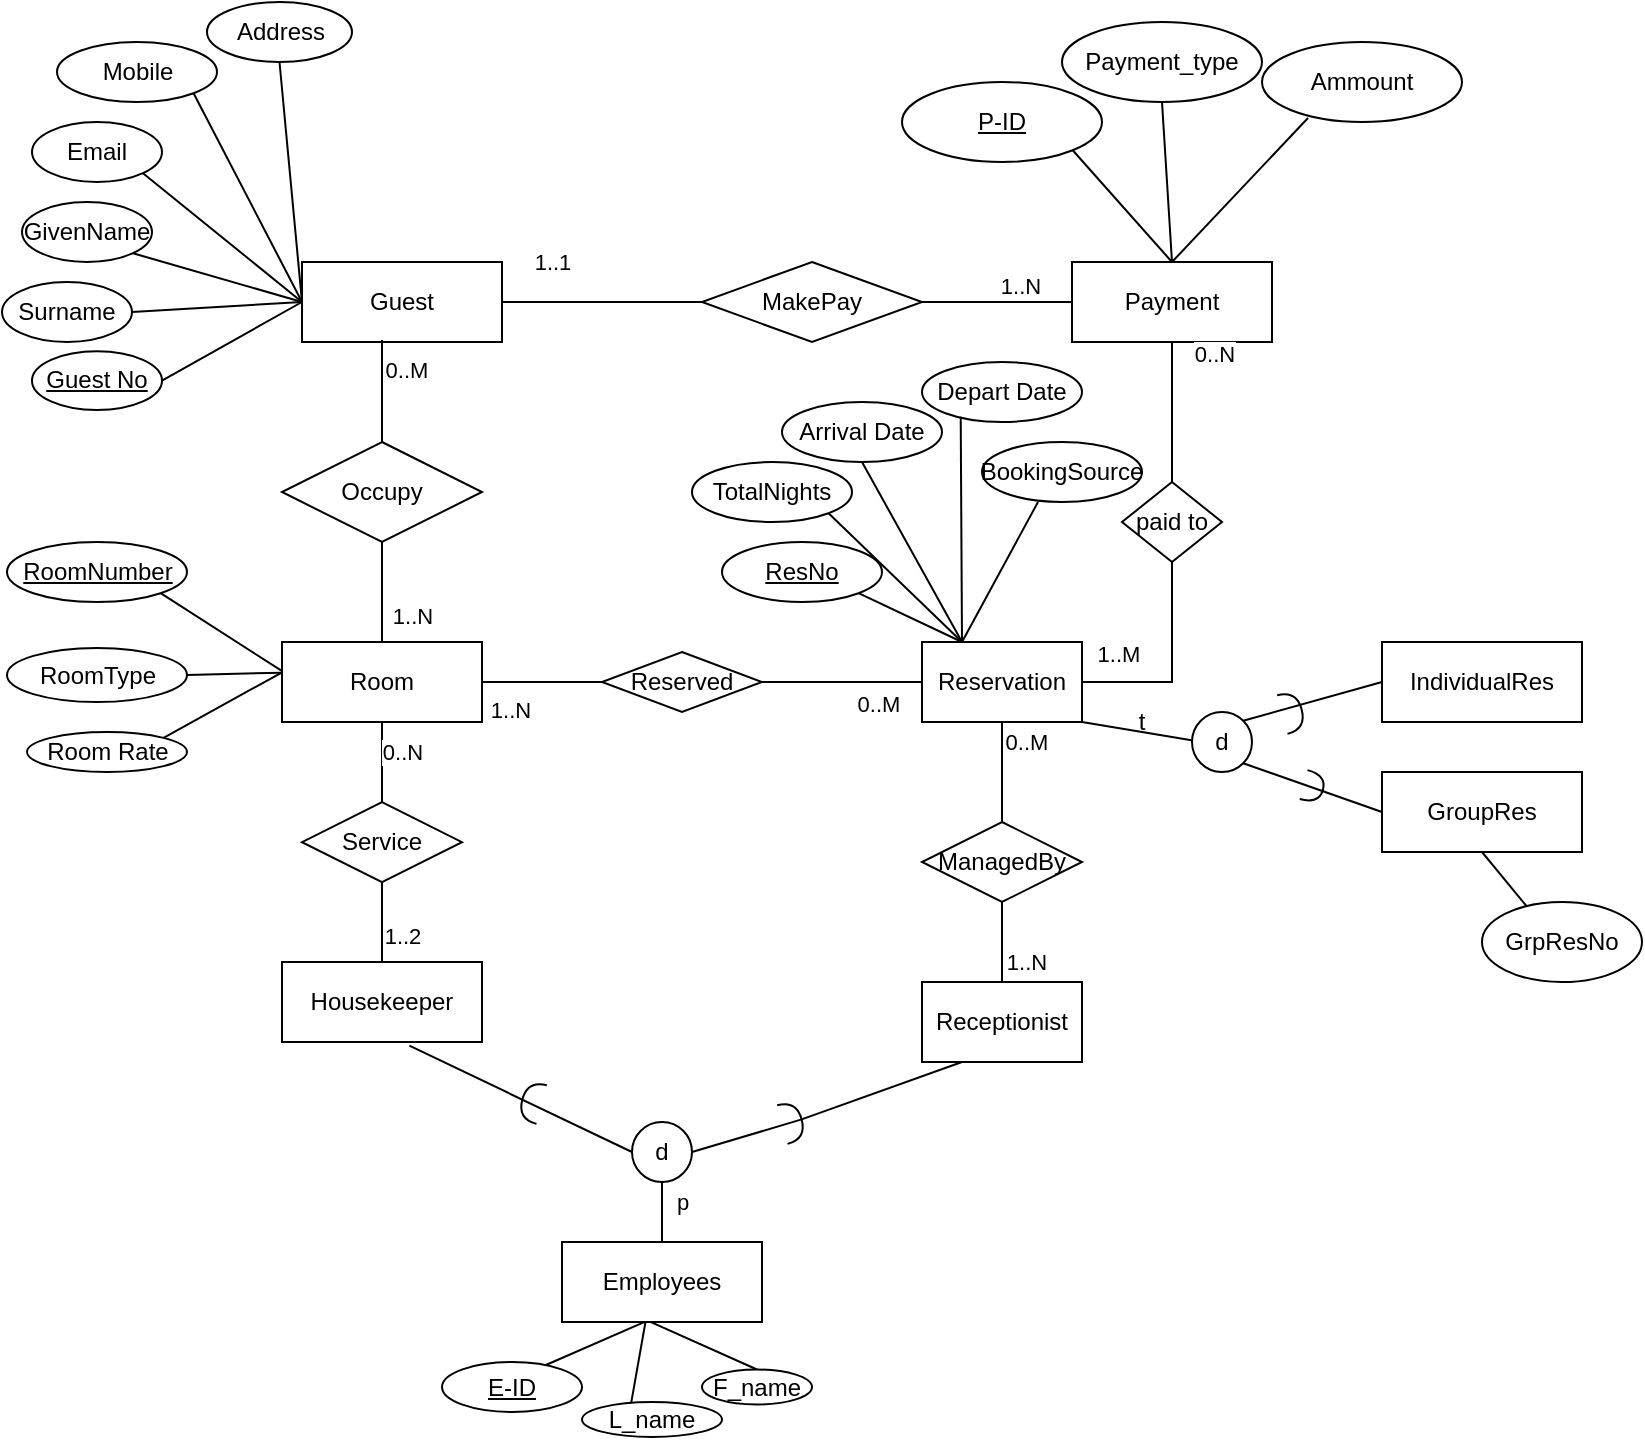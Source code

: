 <mxfile version="15.4.0" type="device"><diagram id="R2lEEEUBdFMjLlhIrx00" name="Page-1"><mxGraphModel dx="214" dy="725" grid="1" gridSize="10" guides="1" tooltips="1" connect="1" arrows="1" fold="1" page="1" pageScale="1" pageWidth="850" pageHeight="1100" math="0" shadow="0" extFonts="Permanent Marker^https://fonts.googleapis.com/css?family=Permanent+Marker"><root><mxCell id="0"/><mxCell id="1" parent="0"/><mxCell id="tNPbJAiT7QjuaDCmtLau-1" value="Guest" style="whiteSpace=wrap;html=1;align=center;" parent="1" vertex="1"><mxGeometry x="160" y="190" width="100" height="40" as="geometry"/></mxCell><mxCell id="tNPbJAiT7QjuaDCmtLau-2" value="Guest No" style="ellipse;whiteSpace=wrap;html=1;align=center;fontStyle=4;" parent="1" vertex="1"><mxGeometry x="25" y="234.67" width="65" height="29.33" as="geometry"/></mxCell><mxCell id="tNPbJAiT7QjuaDCmtLau-3" value="GivenName" style="ellipse;whiteSpace=wrap;html=1;align=center;" parent="1" vertex="1"><mxGeometry x="20" y="160" width="65" height="30" as="geometry"/></mxCell><mxCell id="tNPbJAiT7QjuaDCmtLau-4" value="Surname" style="ellipse;whiteSpace=wrap;html=1;align=center;" parent="1" vertex="1"><mxGeometry x="10" y="200" width="65" height="30" as="geometry"/></mxCell><mxCell id="tNPbJAiT7QjuaDCmtLau-6" value="Mobile" style="ellipse;whiteSpace=wrap;html=1;align=center;" parent="1" vertex="1"><mxGeometry x="37.5" y="80" width="80" height="30" as="geometry"/></mxCell><mxCell id="tNPbJAiT7QjuaDCmtLau-7" value="Email" style="ellipse;whiteSpace=wrap;html=1;align=center;" parent="1" vertex="1"><mxGeometry x="25" y="120" width="65" height="30" as="geometry"/></mxCell><mxCell id="tNPbJAiT7QjuaDCmtLau-11" value="" style="endArrow=none;html=1;entryX=1;entryY=1;entryDx=0;entryDy=0;exitX=0;exitY=0.5;exitDx=0;exitDy=0;" parent="1" source="tNPbJAiT7QjuaDCmtLau-1" target="tNPbJAiT7QjuaDCmtLau-6" edge="1"><mxGeometry width="50" height="50" relative="1" as="geometry"><mxPoint x="200" y="190" as="sourcePoint"/><mxPoint x="260" y="90" as="targetPoint"/></mxGeometry></mxCell><mxCell id="tNPbJAiT7QjuaDCmtLau-12" value="" style="endArrow=none;html=1;entryX=1;entryY=1;entryDx=0;entryDy=0;exitX=0;exitY=0.5;exitDx=0;exitDy=0;" parent="1" source="tNPbJAiT7QjuaDCmtLau-1" target="tNPbJAiT7QjuaDCmtLau-7" edge="1"><mxGeometry width="50" height="50" relative="1" as="geometry"><mxPoint x="200" y="190" as="sourcePoint"/><mxPoint x="210" y="70" as="targetPoint"/></mxGeometry></mxCell><mxCell id="tNPbJAiT7QjuaDCmtLau-14" value="" style="endArrow=none;html=1;entryX=1;entryY=0.5;entryDx=0;entryDy=0;exitX=0;exitY=0.5;exitDx=0;exitDy=0;" parent="1" source="tNPbJAiT7QjuaDCmtLau-1" target="tNPbJAiT7QjuaDCmtLau-2" edge="1"><mxGeometry width="50" height="50" relative="1" as="geometry"><mxPoint x="160" y="210" as="sourcePoint"/><mxPoint x="450" y="290" as="targetPoint"/></mxGeometry></mxCell><mxCell id="tNPbJAiT7QjuaDCmtLau-15" value="Payment" style="whiteSpace=wrap;html=1;align=center;" parent="1" vertex="1"><mxGeometry x="545" y="190" width="100" height="40" as="geometry"/></mxCell><mxCell id="tNPbJAiT7QjuaDCmtLau-16" value="Reservation" style="whiteSpace=wrap;html=1;align=center;" parent="1" vertex="1"><mxGeometry x="470" y="380" width="80" height="40" as="geometry"/></mxCell><mxCell id="tNPbJAiT7QjuaDCmtLau-17" value="Room" style="whiteSpace=wrap;html=1;align=center;" parent="1" vertex="1"><mxGeometry x="150" y="380" width="100" height="40" as="geometry"/></mxCell><mxCell id="tNPbJAiT7QjuaDCmtLau-19" value="Receptionist" style="whiteSpace=wrap;html=1;align=center;" parent="1" vertex="1"><mxGeometry x="470" y="550" width="80" height="40" as="geometry"/></mxCell><mxCell id="tNPbJAiT7QjuaDCmtLau-20" value="ResNo" style="ellipse;whiteSpace=wrap;html=1;align=center;fontStyle=4;" parent="1" vertex="1"><mxGeometry x="370" y="330" width="80" height="30" as="geometry"/></mxCell><mxCell id="tNPbJAiT7QjuaDCmtLau-21" value="Arrival Date" style="ellipse;whiteSpace=wrap;html=1;align=center;" parent="1" vertex="1"><mxGeometry x="400" y="260" width="80" height="30" as="geometry"/></mxCell><mxCell id="tNPbJAiT7QjuaDCmtLau-22" value="Depart Date" style="ellipse;whiteSpace=wrap;html=1;align=center;" parent="1" vertex="1"><mxGeometry x="470" y="240" width="80" height="30" as="geometry"/></mxCell><mxCell id="tNPbJAiT7QjuaDCmtLau-24" value="Payment_type" style="ellipse;whiteSpace=wrap;html=1;align=center;" parent="1" vertex="1"><mxGeometry x="540" y="70" width="100" height="40" as="geometry"/></mxCell><mxCell id="tNPbJAiT7QjuaDCmtLau-25" value="" style="endArrow=none;html=1;exitX=0.5;exitY=0;exitDx=0;exitDy=0;entryX=0.5;entryY=1;entryDx=0;entryDy=0;" parent="1" source="tNPbJAiT7QjuaDCmtLau-15" target="tNPbJAiT7QjuaDCmtLau-24" edge="1"><mxGeometry width="50" height="50" relative="1" as="geometry"><mxPoint x="580" y="180" as="sourcePoint"/><mxPoint x="630" y="130" as="targetPoint"/></mxGeometry></mxCell><mxCell id="tNPbJAiT7QjuaDCmtLau-26" value="" style="endArrow=none;html=1;entryX=1;entryY=1;entryDx=0;entryDy=0;exitX=0.5;exitY=0;exitDx=0;exitDy=0;" parent="1" source="tNPbJAiT7QjuaDCmtLau-15" target="tNPbJAiT7QjuaDCmtLau-227" edge="1"><mxGeometry width="50" height="50" relative="1" as="geometry"><mxPoint x="520" y="190" as="sourcePoint"/><mxPoint x="551.73" y="132.12" as="targetPoint"/></mxGeometry></mxCell><mxCell id="tNPbJAiT7QjuaDCmtLau-27" value="" style="endArrow=none;html=1;entryX=1;entryY=1;entryDx=0;entryDy=0;exitX=0.25;exitY=0;exitDx=0;exitDy=0;" parent="1" source="tNPbJAiT7QjuaDCmtLau-16" target="tNPbJAiT7QjuaDCmtLau-20" edge="1"><mxGeometry width="50" height="50" relative="1" as="geometry"><mxPoint x="400" y="410" as="sourcePoint"/><mxPoint x="450" y="360" as="targetPoint"/></mxGeometry></mxCell><mxCell id="tNPbJAiT7QjuaDCmtLau-28" value="" style="endArrow=none;html=1;exitX=0.25;exitY=0;exitDx=0;exitDy=0;entryX=0.5;entryY=1;entryDx=0;entryDy=0;" parent="1" source="tNPbJAiT7QjuaDCmtLau-16" target="tNPbJAiT7QjuaDCmtLau-21" edge="1"><mxGeometry width="50" height="50" relative="1" as="geometry"><mxPoint x="400" y="410" as="sourcePoint"/><mxPoint x="489" y="300" as="targetPoint"/></mxGeometry></mxCell><mxCell id="tNPbJAiT7QjuaDCmtLau-29" value="" style="endArrow=none;html=1;entryX=0.242;entryY=0.914;entryDx=0;entryDy=0;entryPerimeter=0;exitX=0.25;exitY=0;exitDx=0;exitDy=0;" parent="1" source="tNPbJAiT7QjuaDCmtLau-16" target="tNPbJAiT7QjuaDCmtLau-22" edge="1"><mxGeometry width="50" height="50" relative="1" as="geometry"><mxPoint x="500" y="370" as="sourcePoint"/><mxPoint x="450" y="360" as="targetPoint"/></mxGeometry></mxCell><mxCell id="tNPbJAiT7QjuaDCmtLau-30" value="" style="endArrow=none;html=1;exitX=0.25;exitY=0;exitDx=0;exitDy=0;entryX=1;entryY=1;entryDx=0;entryDy=0;" parent="1" source="tNPbJAiT7QjuaDCmtLau-16" target="tNPbJAiT7QjuaDCmtLau-31" edge="1"><mxGeometry width="50" height="50" relative="1" as="geometry"><mxPoint x="400" y="410" as="sourcePoint"/><mxPoint x="450" y="310" as="targetPoint"/></mxGeometry></mxCell><mxCell id="tNPbJAiT7QjuaDCmtLau-31" value="TotalNights" style="ellipse;whiteSpace=wrap;html=1;align=center;" parent="1" vertex="1"><mxGeometry x="355" y="290" width="80" height="30" as="geometry"/></mxCell><mxCell id="tNPbJAiT7QjuaDCmtLau-33" value="Reserved" style="rhombus;whiteSpace=wrap;html=1;" parent="1" vertex="1"><mxGeometry x="310" y="385" width="80" height="30" as="geometry"/></mxCell><mxCell id="tNPbJAiT7QjuaDCmtLau-34" value="" style="endArrow=none;html=1;exitX=1;exitY=0.5;exitDx=0;exitDy=0;entryX=0;entryY=0.5;entryDx=0;entryDy=0;" parent="1" source="tNPbJAiT7QjuaDCmtLau-33" target="tNPbJAiT7QjuaDCmtLau-16" edge="1"><mxGeometry width="50" height="50" relative="1" as="geometry"><mxPoint x="395" y="399" as="sourcePoint"/><mxPoint x="465" y="399.41" as="targetPoint"/></mxGeometry></mxCell><mxCell id="tNPbJAiT7QjuaDCmtLau-38" value="" style="endArrow=none;html=1;entryX=0;entryY=0.5;entryDx=0;entryDy=0;exitX=1;exitY=0.5;exitDx=0;exitDy=0;" parent="1" source="tNPbJAiT7QjuaDCmtLau-17" target="tNPbJAiT7QjuaDCmtLau-33" edge="1"><mxGeometry width="50" height="50" relative="1" as="geometry"><mxPoint x="250" y="435" as="sourcePoint"/><mxPoint x="300" y="385" as="targetPoint"/></mxGeometry></mxCell><mxCell id="tNPbJAiT7QjuaDCmtLau-39" value="RoomNumber" style="ellipse;whiteSpace=wrap;html=1;align=center;fontStyle=4;" parent="1" vertex="1"><mxGeometry x="12.5" y="330" width="90" height="30" as="geometry"/></mxCell><mxCell id="tNPbJAiT7QjuaDCmtLau-42" value="Room Rate" style="ellipse;whiteSpace=wrap;html=1;align=center;" parent="1" vertex="1"><mxGeometry x="22.5" y="425" width="80" height="20" as="geometry"/></mxCell><mxCell id="tNPbJAiT7QjuaDCmtLau-43" value="" style="endArrow=none;html=1;entryX=1;entryY=0;entryDx=0;entryDy=0;exitX=0.003;exitY=0.375;exitDx=0;exitDy=0;exitPerimeter=0;" parent="1" source="tNPbJAiT7QjuaDCmtLau-17" target="tNPbJAiT7QjuaDCmtLau-42" edge="1"><mxGeometry width="50" height="50" relative="1" as="geometry"><mxPoint x="200" y="420" as="sourcePoint"/><mxPoint x="110" y="400" as="targetPoint"/></mxGeometry></mxCell><mxCell id="tNPbJAiT7QjuaDCmtLau-44" value="" style="endArrow=none;html=1;entryX=-0.003;entryY=0.358;entryDx=0;entryDy=0;exitX=1;exitY=1;exitDx=0;exitDy=0;entryPerimeter=0;" parent="1" source="tNPbJAiT7QjuaDCmtLau-39" target="tNPbJAiT7QjuaDCmtLau-17" edge="1"><mxGeometry width="50" height="50" relative="1" as="geometry"><mxPoint x="110" y="460" as="sourcePoint"/><mxPoint x="200" y="420" as="targetPoint"/></mxGeometry></mxCell><mxCell id="tNPbJAiT7QjuaDCmtLau-81" value="" style="endArrow=none;html=1;exitX=1;exitY=0.5;exitDx=0;exitDy=0;entryX=0;entryY=0.5;entryDx=0;entryDy=0;" parent="1" source="tNPbJAiT7QjuaDCmtLau-1" edge="1" target="IutF23vz9qPUOUIrdIlH-2"><mxGeometry width="50" height="50" relative="1" as="geometry"><mxPoint x="300" y="240" as="sourcePoint"/><mxPoint x="385" y="210" as="targetPoint"/></mxGeometry></mxCell><mxCell id="tNPbJAiT7QjuaDCmtLau-82" value="" style="endArrow=none;html=1;entryX=0;entryY=0.5;entryDx=0;entryDy=0;exitX=1;exitY=0.5;exitDx=0;exitDy=0;" parent="1" target="tNPbJAiT7QjuaDCmtLau-15" edge="1" source="IutF23vz9qPUOUIrdIlH-2"><mxGeometry width="50" height="50" relative="1" as="geometry"><mxPoint x="415" y="210" as="sourcePoint"/><mxPoint x="490" y="210" as="targetPoint"/></mxGeometry></mxCell><mxCell id="tNPbJAiT7QjuaDCmtLau-133" value="" style="endArrow=none;html=1;exitX=0.5;exitY=0;exitDx=0;exitDy=0;entryX=0.4;entryY=0.975;entryDx=0;entryDy=0;entryPerimeter=0;" parent="1" source="tNPbJAiT7QjuaDCmtLau-206" target="tNPbJAiT7QjuaDCmtLau-1" edge="1"><mxGeometry width="50" height="50" relative="1" as="geometry"><mxPoint x="200" y="280" as="sourcePoint"/><mxPoint x="200" y="230" as="targetPoint"/></mxGeometry></mxCell><mxCell id="tNPbJAiT7QjuaDCmtLau-136" value="" style="endArrow=none;html=1;entryX=0.5;entryY=0;entryDx=0;entryDy=0;exitX=0.5;exitY=1;exitDx=0;exitDy=0;" parent="1" source="tNPbJAiT7QjuaDCmtLau-206" target="tNPbJAiT7QjuaDCmtLau-17" edge="1"><mxGeometry width="50" height="50" relative="1" as="geometry"><mxPoint x="200" y="310" as="sourcePoint"/><mxPoint x="212" y="240" as="targetPoint"/></mxGeometry></mxCell><mxCell id="tNPbJAiT7QjuaDCmtLau-137" value="" style="endArrow=none;html=1;align=left;exitX=0.5;exitY=0;exitDx=0;exitDy=0;entryX=0.5;entryY=1;entryDx=0;entryDy=0;" parent="1" source="7MwAmLCToakVjruYTF4P-9" target="tNPbJAiT7QjuaDCmtLau-15" edge="1"><mxGeometry width="50" height="50" relative="1" as="geometry"><mxPoint x="601" y="310" as="sourcePoint"/><mxPoint x="590" y="230" as="targetPoint"/><Array as="points"/></mxGeometry></mxCell><mxCell id="tNPbJAiT7QjuaDCmtLau-138" value="0..N" style="edgeLabel;html=1;align=center;verticalAlign=middle;resizable=0;points=[];" parent="tNPbJAiT7QjuaDCmtLau-137" vertex="1" connectable="0"><mxGeometry x="0.455" y="18" relative="1" as="geometry"><mxPoint x="39" y="-13" as="offset"/></mxGeometry></mxCell><mxCell id="tNPbJAiT7QjuaDCmtLau-169" value="" style="endArrow=none;html=1;exitX=1;exitY=1;exitDx=0;exitDy=0;" parent="1" source="tNPbJAiT7QjuaDCmtLau-16" edge="1"><mxGeometry width="50" height="50" relative="1" as="geometry"><mxPoint x="600" y="490" as="sourcePoint"/><mxPoint x="610" y="430" as="targetPoint"/></mxGeometry></mxCell><mxCell id="tNPbJAiT7QjuaDCmtLau-171" value="d" style="ellipse;whiteSpace=wrap;html=1;aspect=fixed;align=center;labelBackgroundColor=#ffffff;" parent="1" vertex="1"><mxGeometry x="605" y="415" width="30" height="30" as="geometry"/></mxCell><mxCell id="tNPbJAiT7QjuaDCmtLau-172" value="" style="group;rotation=270;" parent="1" vertex="1" connectable="0"><mxGeometry x="290" y="350" height="70" as="geometry"/></mxCell><mxCell id="tNPbJAiT7QjuaDCmtLau-175" value="t" style="text;html=1;strokeColor=none;fillColor=none;align=center;verticalAlign=middle;whiteSpace=wrap;rounded=0;labelBackgroundColor=none;" parent="1" vertex="1"><mxGeometry x="560" y="410" width="40" height="20" as="geometry"/></mxCell><mxCell id="tNPbJAiT7QjuaDCmtLau-185" value="" style="endArrow=none;html=1;align=left;entryX=1;entryY=1;entryDx=0;entryDy=0;exitX=0;exitY=0.5;exitDx=0;exitDy=0;" parent="1" source="tNPbJAiT7QjuaDCmtLau-187" target="tNPbJAiT7QjuaDCmtLau-171" edge="1"><mxGeometry width="50" height="50" relative="1" as="geometry"><mxPoint x="700" y="460" as="sourcePoint"/><mxPoint x="669.997" y="460.807" as="targetPoint"/></mxGeometry></mxCell><mxCell id="tNPbJAiT7QjuaDCmtLau-187" value="GroupRes" style="whiteSpace=wrap;html=1;align=center;" parent="1" vertex="1"><mxGeometry x="700" y="445" width="100" height="40" as="geometry"/></mxCell><mxCell id="tNPbJAiT7QjuaDCmtLau-189" value="IndividualRes" style="whiteSpace=wrap;html=1;align=center;" parent="1" vertex="1"><mxGeometry x="700" y="380" width="100" height="40" as="geometry"/></mxCell><mxCell id="tNPbJAiT7QjuaDCmtLau-195" value="" style="endArrow=none;html=1;exitX=0.722;exitY=0.085;exitDx=0;exitDy=0;exitPerimeter=0;entryX=0.428;entryY=0.983;entryDx=0;entryDy=0;entryPerimeter=0;" parent="1" source="tNPbJAiT7QjuaDCmtLau-198" target="LEA2UklEGzNiNHZ7zMob-25" edge="1"><mxGeometry width="50" height="50" relative="1" as="geometry"><mxPoint x="660" y="650" as="sourcePoint"/><mxPoint x="650" y="570" as="targetPoint"/></mxGeometry></mxCell><mxCell id="tNPbJAiT7QjuaDCmtLau-196" value="" style="endArrow=none;html=1;exitX=0.352;exitY=0.012;exitDx=0;exitDy=0;exitPerimeter=0;entryX=0.42;entryY=0.963;entryDx=0;entryDy=0;entryPerimeter=0;" parent="1" source="tNPbJAiT7QjuaDCmtLau-199" target="LEA2UklEGzNiNHZ7zMob-25" edge="1"><mxGeometry width="50" height="50" relative="1" as="geometry"><mxPoint x="770" y="660" as="sourcePoint"/><mxPoint x="650" y="570" as="targetPoint"/></mxGeometry></mxCell><mxCell id="tNPbJAiT7QjuaDCmtLau-197" value="" style="endArrow=none;html=1;exitX=0.5;exitY=0;exitDx=0;exitDy=0;entryX=0.428;entryY=0.983;entryDx=0;entryDy=0;entryPerimeter=0;" parent="1" source="tNPbJAiT7QjuaDCmtLau-200" target="LEA2UklEGzNiNHZ7zMob-25" edge="1"><mxGeometry width="50" height="50" relative="1" as="geometry"><mxPoint x="700" y="680" as="sourcePoint"/><mxPoint x="650" y="572" as="targetPoint"/></mxGeometry></mxCell><mxCell id="tNPbJAiT7QjuaDCmtLau-198" value="E-ID" style="ellipse;whiteSpace=wrap;html=1;align=center;fontStyle=4;" parent="1" vertex="1"><mxGeometry x="230" y="740" width="70" height="25" as="geometry"/></mxCell><mxCell id="tNPbJAiT7QjuaDCmtLau-199" value="L_name" style="ellipse;whiteSpace=wrap;html=1;align=center;" parent="1" vertex="1"><mxGeometry x="300" y="760" width="70" height="17.5" as="geometry"/></mxCell><mxCell id="tNPbJAiT7QjuaDCmtLau-200" value="F_name" style="ellipse;whiteSpace=wrap;html=1;align=center;" parent="1" vertex="1"><mxGeometry x="360" y="743.75" width="55" height="17.5" as="geometry"/></mxCell><mxCell id="tNPbJAiT7QjuaDCmtLau-206" value="Occupy" style="shape=rhombus;perimeter=rhombusPerimeter;whiteSpace=wrap;html=1;align=center;" parent="1" vertex="1"><mxGeometry x="150" y="280" width="100" height="50" as="geometry"/></mxCell><mxCell id="tNPbJAiT7QjuaDCmtLau-208" value="1..M" style="edgeLabel;html=1;align=center;verticalAlign=middle;resizable=0;points=[];" parent="1" vertex="1" connectable="0"><mxGeometry x="489.996" y="565.001" as="geometry"><mxPoint x="78" y="-179" as="offset"/></mxGeometry></mxCell><mxCell id="tNPbJAiT7QjuaDCmtLau-209" value="1..N" style="edgeLabel;html=1;align=center;verticalAlign=middle;resizable=0;points=[];" parent="1" vertex="1" connectable="0"><mxGeometry x="360.0" y="420.002" as="geometry"><mxPoint x="162" y="120" as="offset"/></mxGeometry></mxCell><mxCell id="tNPbJAiT7QjuaDCmtLau-216" value="0..M" style="edgeLabel;html=1;align=center;verticalAlign=middle;resizable=0;points=[];" parent="1" vertex="1" connectable="0"><mxGeometry x="360.0" y="310.002" as="geometry"><mxPoint x="162" y="120" as="offset"/></mxGeometry></mxCell><mxCell id="tNPbJAiT7QjuaDCmtLau-217" value="1..1" style="edgeLabel;html=1;align=center;verticalAlign=middle;resizable=0;points=[];" parent="1" vertex="1" connectable="0"><mxGeometry x="184.996" y="380.001" as="geometry"><mxPoint x="100" y="-190" as="offset"/></mxGeometry></mxCell><mxCell id="tNPbJAiT7QjuaDCmtLau-218" value="1..N" style="edgeLabel;html=1;align=center;verticalAlign=middle;resizable=0;points=[];" parent="1" vertex="1" connectable="0"><mxGeometry x="632.073" y="249.33" as="geometry"><mxPoint x="-113" y="-48" as="offset"/></mxGeometry></mxCell><mxCell id="tNPbJAiT7QjuaDCmtLau-219" value="0..M" style="edgeLabel;html=1;align=center;verticalAlign=middle;resizable=0;points=[];" parent="1" vertex="1" connectable="0"><mxGeometry x="369.996" y="590.001" as="geometry"><mxPoint x="78" y="-179" as="offset"/></mxGeometry></mxCell><mxCell id="tNPbJAiT7QjuaDCmtLau-220" value="1..N" style="edgeLabel;html=1;align=center;verticalAlign=middle;resizable=0;points=[];" parent="1" vertex="1" connectable="0"><mxGeometry x="640.003" y="249.33" as="geometry"><mxPoint x="-376" y="164" as="offset"/></mxGeometry></mxCell><mxCell id="tNPbJAiT7QjuaDCmtLau-222" style="edgeStyle=orthogonalEdgeStyle;rounded=0;orthogonalLoop=1;jettySize=auto;html=1;exitX=0.5;exitY=1;exitDx=0;exitDy=0;" parent="1" source="tNPbJAiT7QjuaDCmtLau-7" target="tNPbJAiT7QjuaDCmtLau-7" edge="1"><mxGeometry relative="1" as="geometry"/></mxCell><mxCell id="tNPbJAiT7QjuaDCmtLau-223" value="" style="endArrow=none;html=1;exitX=1;exitY=0.5;exitDx=0;exitDy=0;entryX=0;entryY=0.5;entryDx=0;entryDy=0;" parent="1" source="tNPbJAiT7QjuaDCmtLau-4" target="tNPbJAiT7QjuaDCmtLau-1" edge="1"><mxGeometry width="50" height="50" relative="1" as="geometry"><mxPoint x="400" y="360" as="sourcePoint"/><mxPoint x="160" y="210" as="targetPoint"/></mxGeometry></mxCell><mxCell id="tNPbJAiT7QjuaDCmtLau-226" value="" style="endArrow=none;html=1;exitX=0;exitY=0.5;exitDx=0;exitDy=0;entryX=1;entryY=1;entryDx=0;entryDy=0;" parent="1" source="tNPbJAiT7QjuaDCmtLau-1" target="tNPbJAiT7QjuaDCmtLau-3" edge="1"><mxGeometry width="50" height="50" relative="1" as="geometry"><mxPoint x="400" y="360" as="sourcePoint"/><mxPoint x="80" y="190" as="targetPoint"/></mxGeometry></mxCell><mxCell id="tNPbJAiT7QjuaDCmtLau-227" value="P-ID" style="ellipse;whiteSpace=wrap;html=1;align=center;fontStyle=4;" parent="1" vertex="1"><mxGeometry x="460" y="100" width="100" height="40" as="geometry"/></mxCell><mxCell id="tNPbJAiT7QjuaDCmtLau-228" value="" style="endArrow=none;html=1;exitX=0.5;exitY=0;exitDx=0;exitDy=0;entryX=0.23;entryY=0.95;entryDx=0;entryDy=0;entryPerimeter=0;" parent="1" source="tNPbJAiT7QjuaDCmtLau-15" target="tNPbJAiT7QjuaDCmtLau-229" edge="1"><mxGeometry width="50" height="50" relative="1" as="geometry"><mxPoint x="590" y="190" as="sourcePoint"/><mxPoint x="450" y="320" as="targetPoint"/></mxGeometry></mxCell><mxCell id="tNPbJAiT7QjuaDCmtLau-229" value="Ammount" style="ellipse;whiteSpace=wrap;html=1;align=center;" parent="1" vertex="1"><mxGeometry x="640" y="80" width="100" height="40" as="geometry"/></mxCell><mxCell id="tNPbJAiT7QjuaDCmtLau-234" value="" style="endArrow=none;html=1;align=left;entryX=0.5;entryY=1;entryDx=0;entryDy=0;exitX=0.5;exitY=0;exitDx=0;exitDy=0;" parent="1" source="tNPbJAiT7QjuaDCmtLau-17" target="tNPbJAiT7QjuaDCmtLau-206" edge="1"><mxGeometry width="50" height="50" relative="1" as="geometry"><mxPoint x="200" y="375" as="sourcePoint"/><mxPoint x="209.41" y="265" as="targetPoint"/><Array as="points"/></mxGeometry></mxCell><mxCell id="tNPbJAiT7QjuaDCmtLau-235" value="1..N" style="edgeLabel;html=1;align=center;verticalAlign=middle;resizable=0;points=[];" parent="tNPbJAiT7QjuaDCmtLau-234" vertex="1" connectable="0"><mxGeometry x="0.455" y="18" relative="1" as="geometry"><mxPoint x="33" y="23" as="offset"/></mxGeometry></mxCell><mxCell id="tNPbJAiT7QjuaDCmtLau-236" value="0..M" style="edgeLabel;html=1;align=center;verticalAlign=middle;resizable=0;points=[];" parent="1" vertex="1" connectable="0"><mxGeometry x="230" y="379.999" as="geometry"><mxPoint x="-18" y="-136" as="offset"/></mxGeometry></mxCell><mxCell id="6H7beNpxmCn1g5D8j-K5-3" value="" style="endArrow=none;html=1;entryX=0.5;entryY=1;entryDx=0;entryDy=0;exitX=0.288;exitY=0.075;exitDx=0;exitDy=0;exitPerimeter=0;" parent="1" source="IutF23vz9qPUOUIrdIlH-1" target="tNPbJAiT7QjuaDCmtLau-187" edge="1"><mxGeometry width="50" height="50" relative="1" as="geometry"><mxPoint x="778.98" y="508.985" as="sourcePoint"/><mxPoint x="450" y="410" as="targetPoint"/></mxGeometry></mxCell><mxCell id="7MwAmLCToakVjruYTF4P-9" value="paid to" style="shape=rhombus;perimeter=rhombusPerimeter;whiteSpace=wrap;html=1;align=center;" parent="1" vertex="1"><mxGeometry x="570" y="300" width="50" height="40" as="geometry"/></mxCell><mxCell id="zTr8MlZsIWwo8oJUgltA-1" value="Address" style="ellipse;whiteSpace=wrap;html=1;align=center;" parent="1" vertex="1"><mxGeometry x="112.5" y="60" width="72.5" height="30" as="geometry"/></mxCell><mxCell id="zTr8MlZsIWwo8oJUgltA-4" value="" style="endArrow=none;html=1;entryX=0.5;entryY=1;entryDx=0;entryDy=0;exitX=0;exitY=0.5;exitDx=0;exitDy=0;" parent="1" source="tNPbJAiT7QjuaDCmtLau-1" target="zTr8MlZsIWwo8oJUgltA-1" edge="1"><mxGeometry width="50" height="50" relative="1" as="geometry"><mxPoint x="160" y="210" as="sourcePoint"/><mxPoint x="150" y="100" as="targetPoint"/></mxGeometry></mxCell><mxCell id="zTr8MlZsIWwo8oJUgltA-5" value="" style="endArrow=none;html=1;exitX=-0.003;exitY=0.383;exitDx=0;exitDy=0;exitPerimeter=0;entryX=1;entryY=0.5;entryDx=0;entryDy=0;" parent="1" source="tNPbJAiT7QjuaDCmtLau-17" target="zTr8MlZsIWwo8oJUgltA-6" edge="1"><mxGeometry width="50" height="50" relative="1" as="geometry"><mxPoint x="150" y="400" as="sourcePoint"/><mxPoint x="200" y="420" as="targetPoint"/></mxGeometry></mxCell><mxCell id="zTr8MlZsIWwo8oJUgltA-6" value="RoomType" style="ellipse;whiteSpace=wrap;html=1;align=center;" parent="1" vertex="1"><mxGeometry x="12.5" y="383" width="90" height="27" as="geometry"/></mxCell><mxCell id="zTr8MlZsIWwo8oJUgltA-8" value="BookingSource" style="ellipse;whiteSpace=wrap;html=1;align=center;" parent="1" vertex="1"><mxGeometry x="500" y="280" width="80" height="30" as="geometry"/></mxCell><mxCell id="zTr8MlZsIWwo8oJUgltA-10" value="" style="endArrow=none;html=1;exitX=0.25;exitY=0;exitDx=0;exitDy=0;entryX=0.35;entryY=1;entryDx=0;entryDy=0;entryPerimeter=0;" parent="1" source="tNPbJAiT7QjuaDCmtLau-16" target="zTr8MlZsIWwo8oJUgltA-8" edge="1"><mxGeometry width="50" height="50" relative="1" as="geometry"><mxPoint x="500" y="350" as="sourcePoint"/><mxPoint x="520" y="310" as="targetPoint"/></mxGeometry></mxCell><mxCell id="LEA2UklEGzNiNHZ7zMob-18" value="" style="endArrow=none;html=1;exitX=0.5;exitY=1;exitDx=0;exitDy=0;entryX=0.5;entryY=0;entryDx=0;entryDy=0;" parent="1" source="tNPbJAiT7QjuaDCmtLau-16" target="HExwrpkbEGpaSZs8wCyu-5" edge="1"><mxGeometry width="50" height="50" relative="1" as="geometry"><mxPoint x="530" y="420" as="sourcePoint"/><mxPoint x="510" y="480" as="targetPoint"/></mxGeometry></mxCell><mxCell id="LEA2UklEGzNiNHZ7zMob-20" value="" style="endArrow=none;html=1;exitX=0.5;exitY=1;exitDx=0;exitDy=0;entryX=0.5;entryY=0;entryDx=0;entryDy=0;" parent="1" source="HExwrpkbEGpaSZs8wCyu-5" target="tNPbJAiT7QjuaDCmtLau-19" edge="1"><mxGeometry width="50" height="50" relative="1" as="geometry"><mxPoint x="510" y="510" as="sourcePoint"/><mxPoint x="510" y="550" as="targetPoint"/></mxGeometry></mxCell><mxCell id="LEA2UklEGzNiNHZ7zMob-21" value="" style="endArrow=none;html=1;exitX=0.5;exitY=1;exitDx=0;exitDy=0;entryX=0.5;entryY=0;entryDx=0;entryDy=0;" parent="1" source="tNPbJAiT7QjuaDCmtLau-17" target="HExwrpkbEGpaSZs8wCyu-1" edge="1"><mxGeometry width="50" height="50" relative="1" as="geometry"><mxPoint x="210" y="425" as="sourcePoint"/><mxPoint x="200" y="470" as="targetPoint"/></mxGeometry></mxCell><mxCell id="HExwrpkbEGpaSZs8wCyu-3" value="0..N" style="edgeLabel;html=1;align=center;verticalAlign=middle;resizable=0;points=[];" parent="LEA2UklEGzNiNHZ7zMob-21" vertex="1" connectable="0"><mxGeometry x="-0.202" y="1" relative="1" as="geometry"><mxPoint x="9" y="-1" as="offset"/></mxGeometry></mxCell><mxCell id="LEA2UklEGzNiNHZ7zMob-23" value="" style="endArrow=none;html=1;exitX=0.5;exitY=1;exitDx=0;exitDy=0;entryX=0.5;entryY=0;entryDx=0;entryDy=0;" parent="1" source="HExwrpkbEGpaSZs8wCyu-1" target="LEA2UklEGzNiNHZ7zMob-24" edge="1"><mxGeometry width="50" height="50" relative="1" as="geometry"><mxPoint x="200" y="500" as="sourcePoint"/><mxPoint x="200" y="530" as="targetPoint"/></mxGeometry></mxCell><mxCell id="HExwrpkbEGpaSZs8wCyu-4" value="1..2" style="edgeLabel;html=1;align=center;verticalAlign=middle;resizable=0;points=[];" parent="LEA2UklEGzNiNHZ7zMob-23" vertex="1" connectable="0"><mxGeometry x="-0.102" relative="1" as="geometry"><mxPoint x="10" y="9" as="offset"/></mxGeometry></mxCell><mxCell id="LEA2UklEGzNiNHZ7zMob-24" value="Housekeeper" style="whiteSpace=wrap;html=1;align=center;" parent="1" vertex="1"><mxGeometry x="150" y="540" width="100" height="40" as="geometry"/></mxCell><mxCell id="LEA2UklEGzNiNHZ7zMob-25" value="Employees" style="whiteSpace=wrap;html=1;align=center;" parent="1" vertex="1"><mxGeometry x="290" y="680" width="100" height="40" as="geometry"/></mxCell><mxCell id="LEA2UklEGzNiNHZ7zMob-29" value="p" style="endArrow=none;html=1;entryX=0.5;entryY=0;entryDx=0;entryDy=0;exitX=0.5;exitY=1;exitDx=0;exitDy=0;" parent="1" source="LEA2UklEGzNiNHZ7zMob-30" target="LEA2UklEGzNiNHZ7zMob-25" edge="1"><mxGeometry x="-0.333" y="10" width="50" height="50" relative="1" as="geometry"><mxPoint x="340" y="650" as="sourcePoint"/><mxPoint x="340" y="680" as="targetPoint"/><mxPoint as="offset"/></mxGeometry></mxCell><mxCell id="LEA2UklEGzNiNHZ7zMob-30" value="d" style="ellipse;whiteSpace=wrap;html=1;aspect=fixed;align=center;labelBackgroundColor=#ffffff;" parent="1" vertex="1"><mxGeometry x="325" y="620" width="30" height="30" as="geometry"/></mxCell><mxCell id="LEA2UklEGzNiNHZ7zMob-31" value="" style="endArrow=none;html=1;exitX=0;exitY=0.5;exitDx=0;exitDy=0;entryX=0.637;entryY=1.046;entryDx=0;entryDy=0;entryPerimeter=0;" parent="1" source="LEA2UklEGzNiNHZ7zMob-30" target="LEA2UklEGzNiNHZ7zMob-24" edge="1"><mxGeometry width="50" height="50" relative="1" as="geometry"><mxPoint x="320" y="630" as="sourcePoint"/><mxPoint x="210" y="550" as="targetPoint"/></mxGeometry></mxCell><mxCell id="LEA2UklEGzNiNHZ7zMob-32" value="" style="endArrow=none;html=1;exitX=1;exitY=0.5;exitDx=0;exitDy=0;entryX=0.25;entryY=1;entryDx=0;entryDy=0;startArrow=none;" parent="1" source="LEA2UklEGzNiNHZ7zMob-38" target="tNPbJAiT7QjuaDCmtLau-19" edge="1"><mxGeometry width="50" height="50" relative="1" as="geometry"><mxPoint x="335" y="645" as="sourcePoint"/><mxPoint x="223.7" y="591.84" as="targetPoint"/></mxGeometry></mxCell><mxCell id="LEA2UklEGzNiNHZ7zMob-38" value="" style="shape=requiredInterface;html=1;verticalLabelPosition=bottom;sketch=0;rotation=-15;" parent="1" vertex="1"><mxGeometry x="400" y="610" width="10" height="20" as="geometry"/></mxCell><mxCell id="LEA2UklEGzNiNHZ7zMob-39" value="" style="endArrow=none;html=1;exitX=1;exitY=0.5;exitDx=0;exitDy=0;entryX=1;entryY=0.5;entryDx=0;entryDy=0;entryPerimeter=0;" parent="1" source="LEA2UklEGzNiNHZ7zMob-30" target="LEA2UklEGzNiNHZ7zMob-38" edge="1"><mxGeometry width="50" height="50" relative="1" as="geometry"><mxPoint x="355" y="635" as="sourcePoint"/><mxPoint x="490" y="590" as="targetPoint"/></mxGeometry></mxCell><mxCell id="LEA2UklEGzNiNHZ7zMob-40" value="" style="shape=requiredInterface;html=1;verticalLabelPosition=bottom;sketch=0;rotation=15;direction=west;" parent="1" vertex="1"><mxGeometry x="270" y="600" width="10" height="20" as="geometry"/></mxCell><mxCell id="LEA2UklEGzNiNHZ7zMob-41" value="" style="shape=requiredInterface;html=1;verticalLabelPosition=bottom;sketch=0;rotation=-15;" parent="1" vertex="1"><mxGeometry x="650" y="405" width="10" height="20" as="geometry"/></mxCell><mxCell id="LEA2UklEGzNiNHZ7zMob-45" value="" style="shape=requiredInterface;html=1;verticalLabelPosition=bottom;sketch=0;rotation=15;" parent="1" vertex="1"><mxGeometry x="660.65" y="445.09" width="10" height="15" as="geometry"/></mxCell><mxCell id="HExwrpkbEGpaSZs8wCyu-1" value="Service" style="shape=rhombus;perimeter=rhombusPerimeter;whiteSpace=wrap;html=1;align=center;" parent="1" vertex="1"><mxGeometry x="160" y="460.09" width="80" height="40" as="geometry"/></mxCell><mxCell id="HExwrpkbEGpaSZs8wCyu-5" value="ManagedBy" style="shape=rhombus;perimeter=rhombusPerimeter;whiteSpace=wrap;html=1;align=center;" parent="1" vertex="1"><mxGeometry x="470" y="470" width="80" height="40" as="geometry"/></mxCell><mxCell id="HExwrpkbEGpaSZs8wCyu-6" value="" style="endArrow=none;html=1;rounded=0;edgeStyle=orthogonalEdgeStyle;exitX=1;exitY=0.5;exitDx=0;exitDy=0;entryX=0.5;entryY=1;entryDx=0;entryDy=0;" parent="1" source="tNPbJAiT7QjuaDCmtLau-16" target="7MwAmLCToakVjruYTF4P-9" edge="1"><mxGeometry width="50" height="50" relative="1" as="geometry"><mxPoint x="550" y="385" as="sourcePoint"/><mxPoint x="600" y="335" as="targetPoint"/></mxGeometry></mxCell><mxCell id="tNPbJAiT7QjuaDCmtLau-173" value="" style="endArrow=none;html=1;align=left;entryX=1;entryY=0;entryDx=0;entryDy=0;exitX=0;exitY=0.5;exitDx=0;exitDy=0;" parent="1" source="tNPbJAiT7QjuaDCmtLau-189" target="tNPbJAiT7QjuaDCmtLau-171" edge="1"><mxGeometry width="50" height="50" relative="1" as="geometry"><mxPoint x="700" y="400" as="sourcePoint"/><mxPoint x="570" y="380" as="targetPoint"/></mxGeometry></mxCell><mxCell id="IutF23vz9qPUOUIrdIlH-1" value="GrpResNo" style="ellipse;whiteSpace=wrap;html=1;align=center;" vertex="1" parent="1"><mxGeometry x="750" y="510" width="80" height="40" as="geometry"/></mxCell><mxCell id="IutF23vz9qPUOUIrdIlH-2" value="MakePay" style="shape=rhombus;perimeter=rhombusPerimeter;whiteSpace=wrap;html=1;align=center;" vertex="1" parent="1"><mxGeometry x="360" y="190" width="110" height="40" as="geometry"/></mxCell></root></mxGraphModel></diagram></mxfile>